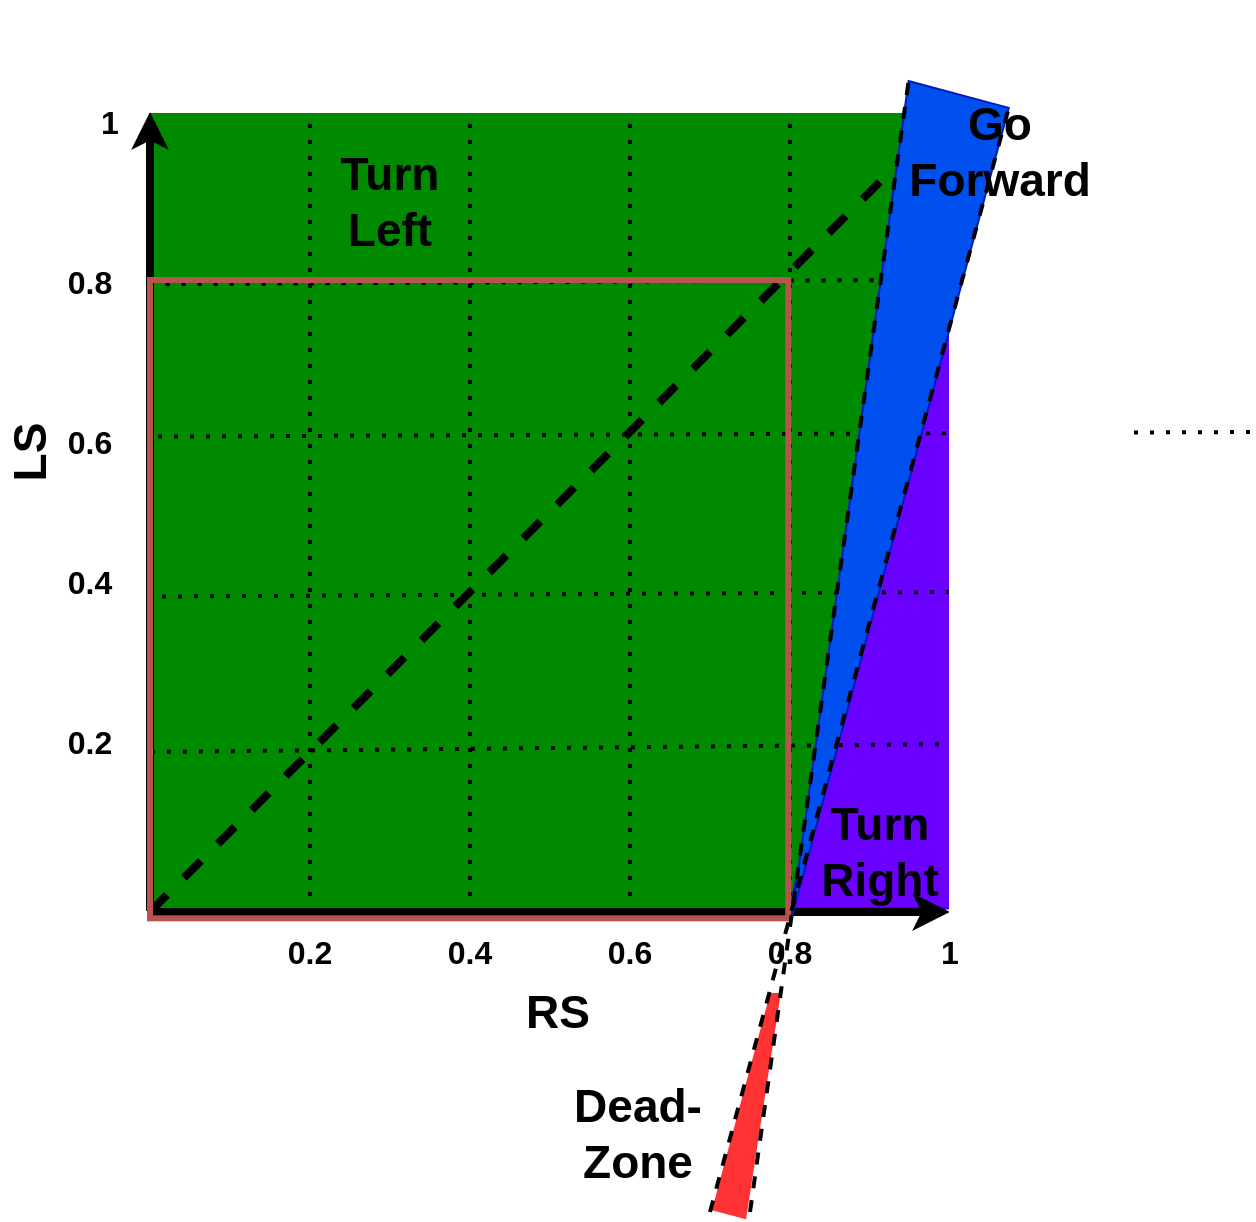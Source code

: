 <mxfile version="17.1.2" type="device"><diagram id="ia9UHZljjkD2rmZzcShN" name="Page-1"><mxGraphModel dx="650" dy="2095" grid="1" gridSize="10" guides="1" tooltips="1" connect="1" arrows="1" fold="1" page="1" pageScale="1" pageWidth="827" pageHeight="1169" math="0" shadow="0"><root><mxCell id="0"/><mxCell id="1" parent="0"/><mxCell id="ugtvgUrDo4LZ_bnbYpoc-7" value="" style="shape=manualInput;whiteSpace=wrap;html=1;size=84;rotation=-255;fillColor=#FF3333;strokeColor=none;" vertex="1" parent="1"><mxGeometry x="470" y="465" width="160.56" height="17.67" as="geometry"/></mxCell><mxCell id="RUPP9_kJBKiI66Zs7L9b-22" value="" style="shape=manualInput;whiteSpace=wrap;html=1;size=40;flipH=1;flipV=1;fillColor=#008a00;strokeColor=#005700;fontColor=#ffffff;" parent="1" vertex="1"><mxGeometry x="240" width="420" height="430" as="geometry"/></mxCell><mxCell id="RUPP9_kJBKiI66Zs7L9b-18" value="" style="shape=manualInput;whiteSpace=wrap;html=1;size=420;flipH=0;flipV=0;fillColor=#6a00ff;strokeColor=#3700CC;fontColor=#ffffff;" parent="1" vertex="1"><mxGeometry x="560" y="-21.77" width="90" height="420" as="geometry"/></mxCell><mxCell id="RUPP9_kJBKiI66Zs7L9b-2" value="" style="endArrow=classic;html=1;rounded=0;strokeWidth=4;" parent="1" edge="1"><mxGeometry width="50" height="50" relative="1" as="geometry"><mxPoint x="240" y="400" as="sourcePoint"/><mxPoint x="240" as="targetPoint"/></mxGeometry></mxCell><mxCell id="RUPP9_kJBKiI66Zs7L9b-10" value="" style="endArrow=none;dashed=1;html=1;dashPattern=1 3;strokeWidth=2;rounded=0;startArrow=none;" parent="1" source="RUPP9_kJBKiI66Zs7L9b-26" edge="1"><mxGeometry width="50" height="50" relative="1" as="geometry"><mxPoint x="640" y="400" as="sourcePoint"/><mxPoint x="640" as="targetPoint"/></mxGeometry></mxCell><mxCell id="RUPP9_kJBKiI66Zs7L9b-9" value="" style="endArrow=none;dashed=1;html=1;dashPattern=1 3;strokeWidth=2;rounded=0;startArrow=none;" parent="1" edge="1"><mxGeometry width="50" height="50" relative="1" as="geometry"><mxPoint x="560" y="400" as="sourcePoint"/><mxPoint x="560" as="targetPoint"/></mxGeometry></mxCell><mxCell id="RUPP9_kJBKiI66Zs7L9b-8" value="" style="endArrow=none;dashed=1;html=1;dashPattern=1 3;strokeWidth=2;rounded=0;" parent="1" edge="1"><mxGeometry width="50" height="50" relative="1" as="geometry"><mxPoint x="480" y="400" as="sourcePoint"/><mxPoint x="480" as="targetPoint"/></mxGeometry></mxCell><mxCell id="RUPP9_kJBKiI66Zs7L9b-7" value="" style="endArrow=none;dashed=1;html=1;dashPattern=1 3;strokeWidth=2;rounded=0;startArrow=none;" parent="1" edge="1"><mxGeometry width="50" height="50" relative="1" as="geometry"><mxPoint x="400" y="400" as="sourcePoint"/><mxPoint x="400" as="targetPoint"/></mxGeometry></mxCell><mxCell id="RUPP9_kJBKiI66Zs7L9b-6" value="" style="endArrow=none;dashed=1;html=1;dashPattern=1 3;strokeWidth=2;rounded=0;" parent="1" edge="1"><mxGeometry width="50" height="50" relative="1" as="geometry"><mxPoint x="320" y="400" as="sourcePoint"/><mxPoint x="320" as="targetPoint"/></mxGeometry></mxCell><mxCell id="RUPP9_kJBKiI66Zs7L9b-38" value="" style="rounded=0;whiteSpace=wrap;html=1;strokeColor=#FFFFFF;rotation=-90;" parent="1" vertex="1"><mxGeometry x="414" y="190" width="40" height="460" as="geometry"/></mxCell><mxCell id="RUPP9_kJBKiI66Zs7L9b-5" value="" style="endArrow=classic;html=1;rounded=0;strokeWidth=4;" parent="1" edge="1"><mxGeometry width="50" height="50" relative="1" as="geometry"><mxPoint x="240" y="400" as="sourcePoint"/><mxPoint x="640" y="400" as="targetPoint"/></mxGeometry></mxCell><mxCell id="RUPP9_kJBKiI66Zs7L9b-39" value="Turn Left" style="text;html=1;strokeColor=none;fillColor=none;align=center;verticalAlign=middle;whiteSpace=wrap;rounded=0;fontStyle=1;fontSize=23;" parent="1" vertex="1"><mxGeometry x="330" y="30" width="60" height="30" as="geometry"/></mxCell><mxCell id="RUPP9_kJBKiI66Zs7L9b-40" value="Turn Right" style="text;html=1;strokeColor=none;fillColor=none;align=center;verticalAlign=middle;whiteSpace=wrap;rounded=0;fontStyle=1;fontSize=23;" parent="1" vertex="1"><mxGeometry x="575" y="360" width="60" height="20" as="geometry"/></mxCell><mxCell id="RUPP9_kJBKiI66Zs7L9b-42" value="LS" style="text;html=1;strokeColor=none;fillColor=none;align=center;verticalAlign=middle;whiteSpace=wrap;rounded=0;fontStyle=1;fontSize=23;rotation=-90;" parent="1" vertex="1"><mxGeometry x="150" y="155" width="60" height="30" as="geometry"/></mxCell><mxCell id="RUPP9_kJBKiI66Zs7L9b-43" value="RS" style="text;html=1;strokeColor=none;fillColor=none;align=center;verticalAlign=middle;whiteSpace=wrap;rounded=0;fontStyle=1;fontSize=23;" parent="1" vertex="1"><mxGeometry x="414" y="435" width="60" height="30" as="geometry"/></mxCell><mxCell id="RUPP9_kJBKiI66Zs7L9b-44" value="1" style="text;html=1;strokeColor=none;fillColor=none;align=center;verticalAlign=middle;whiteSpace=wrap;rounded=0;fontStyle=1;fontSize=16;" parent="1" vertex="1"><mxGeometry x="610" y="405" width="60" height="30" as="geometry"/></mxCell><mxCell id="RUPP9_kJBKiI66Zs7L9b-46" value="0.2" style="text;html=1;strokeColor=none;fillColor=none;align=center;verticalAlign=middle;whiteSpace=wrap;rounded=0;fontStyle=1;fontSize=16;" parent="1" vertex="1"><mxGeometry x="290" y="405" width="60" height="30" as="geometry"/></mxCell><mxCell id="RUPP9_kJBKiI66Zs7L9b-47" value="0.2" style="text;html=1;strokeColor=none;fillColor=none;align=center;verticalAlign=middle;whiteSpace=wrap;rounded=0;fontStyle=1;fontSize=16;" parent="1" vertex="1"><mxGeometry x="180" y="300" width="60" height="30" as="geometry"/></mxCell><mxCell id="RUPP9_kJBKiI66Zs7L9b-48" value="" style="endArrow=none;dashed=1;html=1;dashPattern=1 3;strokeWidth=2;rounded=0;exitX=1.005;exitY=0.804;exitDx=0;exitDy=0;exitPerimeter=0;" parent="1" source="RUPP9_kJBKiI66Zs7L9b-18" edge="1"><mxGeometry width="50" height="50" relative="1" as="geometry"><mxPoint x="330" y="410" as="sourcePoint"/><mxPoint x="240" y="320" as="targetPoint"/></mxGeometry></mxCell><mxCell id="RUPP9_kJBKiI66Zs7L9b-52" value="0.4" style="text;html=1;strokeColor=none;fillColor=none;align=center;verticalAlign=middle;whiteSpace=wrap;rounded=0;fontStyle=1;fontSize=16;" parent="1" vertex="1"><mxGeometry x="370" y="405" width="60" height="30" as="geometry"/></mxCell><mxCell id="RUPP9_kJBKiI66Zs7L9b-54" value="0.6" style="text;html=1;strokeColor=none;fillColor=none;align=center;verticalAlign=middle;whiteSpace=wrap;rounded=0;fontStyle=1;fontSize=16;" parent="1" vertex="1"><mxGeometry x="450" y="405" width="60" height="30" as="geometry"/></mxCell><mxCell id="RUPP9_kJBKiI66Zs7L9b-55" value="0.8" style="text;html=1;strokeColor=none;fillColor=none;align=center;verticalAlign=middle;whiteSpace=wrap;rounded=0;fontStyle=1;fontSize=16;" parent="1" vertex="1"><mxGeometry x="530" y="405" width="60" height="30" as="geometry"/></mxCell><mxCell id="RUPP9_kJBKiI66Zs7L9b-57" value="0.6" style="text;html=1;strokeColor=none;fillColor=none;align=center;verticalAlign=middle;whiteSpace=wrap;rounded=0;fontStyle=1;fontSize=16;" parent="1" vertex="1"><mxGeometry x="180" y="150" width="60" height="30" as="geometry"/></mxCell><mxCell id="RUPP9_kJBKiI66Zs7L9b-58" value="0.8" style="text;html=1;strokeColor=none;fillColor=none;align=center;verticalAlign=middle;whiteSpace=wrap;rounded=0;fontStyle=1;fontSize=16;" parent="1" vertex="1"><mxGeometry x="180" y="70" width="60" height="30" as="geometry"/></mxCell><mxCell id="RUPP9_kJBKiI66Zs7L9b-60" value="0.4" style="text;html=1;strokeColor=none;fillColor=none;align=center;verticalAlign=middle;whiteSpace=wrap;rounded=0;fontStyle=1;fontSize=16;" parent="1" vertex="1"><mxGeometry x="180" y="220" width="60" height="30" as="geometry"/></mxCell><mxCell id="RUPP9_kJBKiI66Zs7L9b-31" value="" style="endArrow=none;dashed=1;html=1;rounded=0;strokeWidth=4;exitX=1;exitY=0.07;exitDx=0;exitDy=0;exitPerimeter=0;entryX=0.048;entryY=1;entryDx=0;entryDy=0;entryPerimeter=0;" parent="1" source="RUPP9_kJBKiI66Zs7L9b-22" target="RUPP9_kJBKiI66Zs7L9b-22" edge="1"><mxGeometry width="50" height="50" relative="1" as="geometry"><mxPoint x="390" y="240" as="sourcePoint"/><mxPoint x="440" y="190" as="targetPoint"/></mxGeometry></mxCell><mxCell id="RUPP9_kJBKiI66Zs7L9b-37" value="" style="rounded=0;whiteSpace=wrap;html=1;strokeColor=#FFFFFF;rotation=-90;" parent="1" vertex="1"><mxGeometry x="400" y="-250" width="40" height="460" as="geometry"/></mxCell><mxCell id="RUPP9_kJBKiI66Zs7L9b-45" value="1" style="text;html=1;strokeColor=none;fillColor=none;align=center;verticalAlign=middle;whiteSpace=wrap;rounded=0;fontStyle=1;fontSize=16;" parent="1" vertex="1"><mxGeometry x="190" y="-10" width="60" height="30" as="geometry"/></mxCell><mxCell id="RUPP9_kJBKiI66Zs7L9b-49" value="" style="endArrow=none;dashed=1;html=1;dashPattern=1 3;strokeWidth=2;rounded=0;exitX=1.005;exitY=0.804;exitDx=0;exitDy=0;exitPerimeter=0;" parent="1" edge="1"><mxGeometry width="50" height="50" relative="1" as="geometry"><mxPoint x="640" y="240.0" as="sourcePoint"/><mxPoint x="238.2" y="242.32" as="targetPoint"/></mxGeometry></mxCell><mxCell id="RUPP9_kJBKiI66Zs7L9b-50" value="" style="endArrow=none;dashed=1;html=1;dashPattern=1 3;strokeWidth=2;rounded=0;startArrow=none;" parent="1" edge="1"><mxGeometry width="50" height="50" relative="1" as="geometry"><mxPoint x="790" y="160" as="sourcePoint"/><mxPoint x="240.0" y="162.32" as="targetPoint"/></mxGeometry></mxCell><mxCell id="RUPP9_kJBKiI66Zs7L9b-51" value="" style="endArrow=none;dashed=1;html=1;dashPattern=1 3;strokeWidth=2;rounded=0;exitX=1.005;exitY=0.804;exitDx=0;exitDy=0;exitPerimeter=0;" parent="1" edge="1"><mxGeometry width="50" height="50" relative="1" as="geometry"><mxPoint x="641.8" y="83.84" as="sourcePoint"/><mxPoint x="240" y="86.16" as="targetPoint"/></mxGeometry></mxCell><mxCell id="RUPP9_kJBKiI66Zs7L9b-36" value="" style="rounded=0;whiteSpace=wrap;html=1;strokeColor=#FFFFFF;" parent="1" vertex="1"><mxGeometry x="640" y="-55" width="90" height="460" as="geometry"/></mxCell><mxCell id="ugtvgUrDo4LZ_bnbYpoc-2" value="" style="whiteSpace=wrap;html=1;aspect=fixed;fillColor=none;strokeColor=#b85450;strokeWidth=3;" vertex="1" parent="1"><mxGeometry x="240" y="84" width="319.17" height="319.17" as="geometry"/></mxCell><mxCell id="ugtvgUrDo4LZ_bnbYpoc-8" value="Dead-Zone" style="text;html=1;strokeColor=none;fillColor=none;align=center;verticalAlign=middle;whiteSpace=wrap;rounded=0;fontStyle=1;fontSize=23;" vertex="1" parent="1"><mxGeometry x="454" y="482.67" width="60" height="57.33" as="geometry"/></mxCell><mxCell id="RUPP9_kJBKiI66Zs7L9b-26" value="" style="shape=manualInput;whiteSpace=wrap;html=1;size=84;rotation=-75;fillColor=#0050ef;fontColor=#ffffff;strokeColor=#001DBC;" parent="1" vertex="1"><mxGeometry x="380" y="168.17" width="420" height="51.83" as="geometry"/></mxCell><mxCell id="ugtvgUrDo4LZ_bnbYpoc-5" value="" style="endArrow=none;html=1;rounded=0;strokeWidth=2;dashed=1;entryX=1;entryY=0;entryDx=0;entryDy=0;" edge="1" parent="1" target="RUPP9_kJBKiI66Zs7L9b-26"><mxGeometry width="50" height="50" relative="1" as="geometry"><mxPoint x="540" y="550" as="sourcePoint"/><mxPoint x="630" y="-80" as="targetPoint"/></mxGeometry></mxCell><mxCell id="ugtvgUrDo4LZ_bnbYpoc-3" value="" style="endArrow=none;html=1;rounded=0;strokeWidth=2;dashed=1;entryX=1;entryY=1;entryDx=0;entryDy=0;" edge="1" parent="1" target="RUPP9_kJBKiI66Zs7L9b-26"><mxGeometry width="50" height="50" relative="1" as="geometry"><mxPoint x="520" y="550" as="sourcePoint"/><mxPoint x="690" y="-80" as="targetPoint"/></mxGeometry></mxCell><mxCell id="RUPP9_kJBKiI66Zs7L9b-41" value="Go Forward" style="text;html=1;strokeColor=none;fillColor=none;align=center;verticalAlign=middle;whiteSpace=wrap;rounded=0;fontStyle=1;fontSize=23;" parent="1" vertex="1"><mxGeometry x="635" y="-20" width="60" height="80" as="geometry"/></mxCell></root></mxGraphModel></diagram></mxfile>